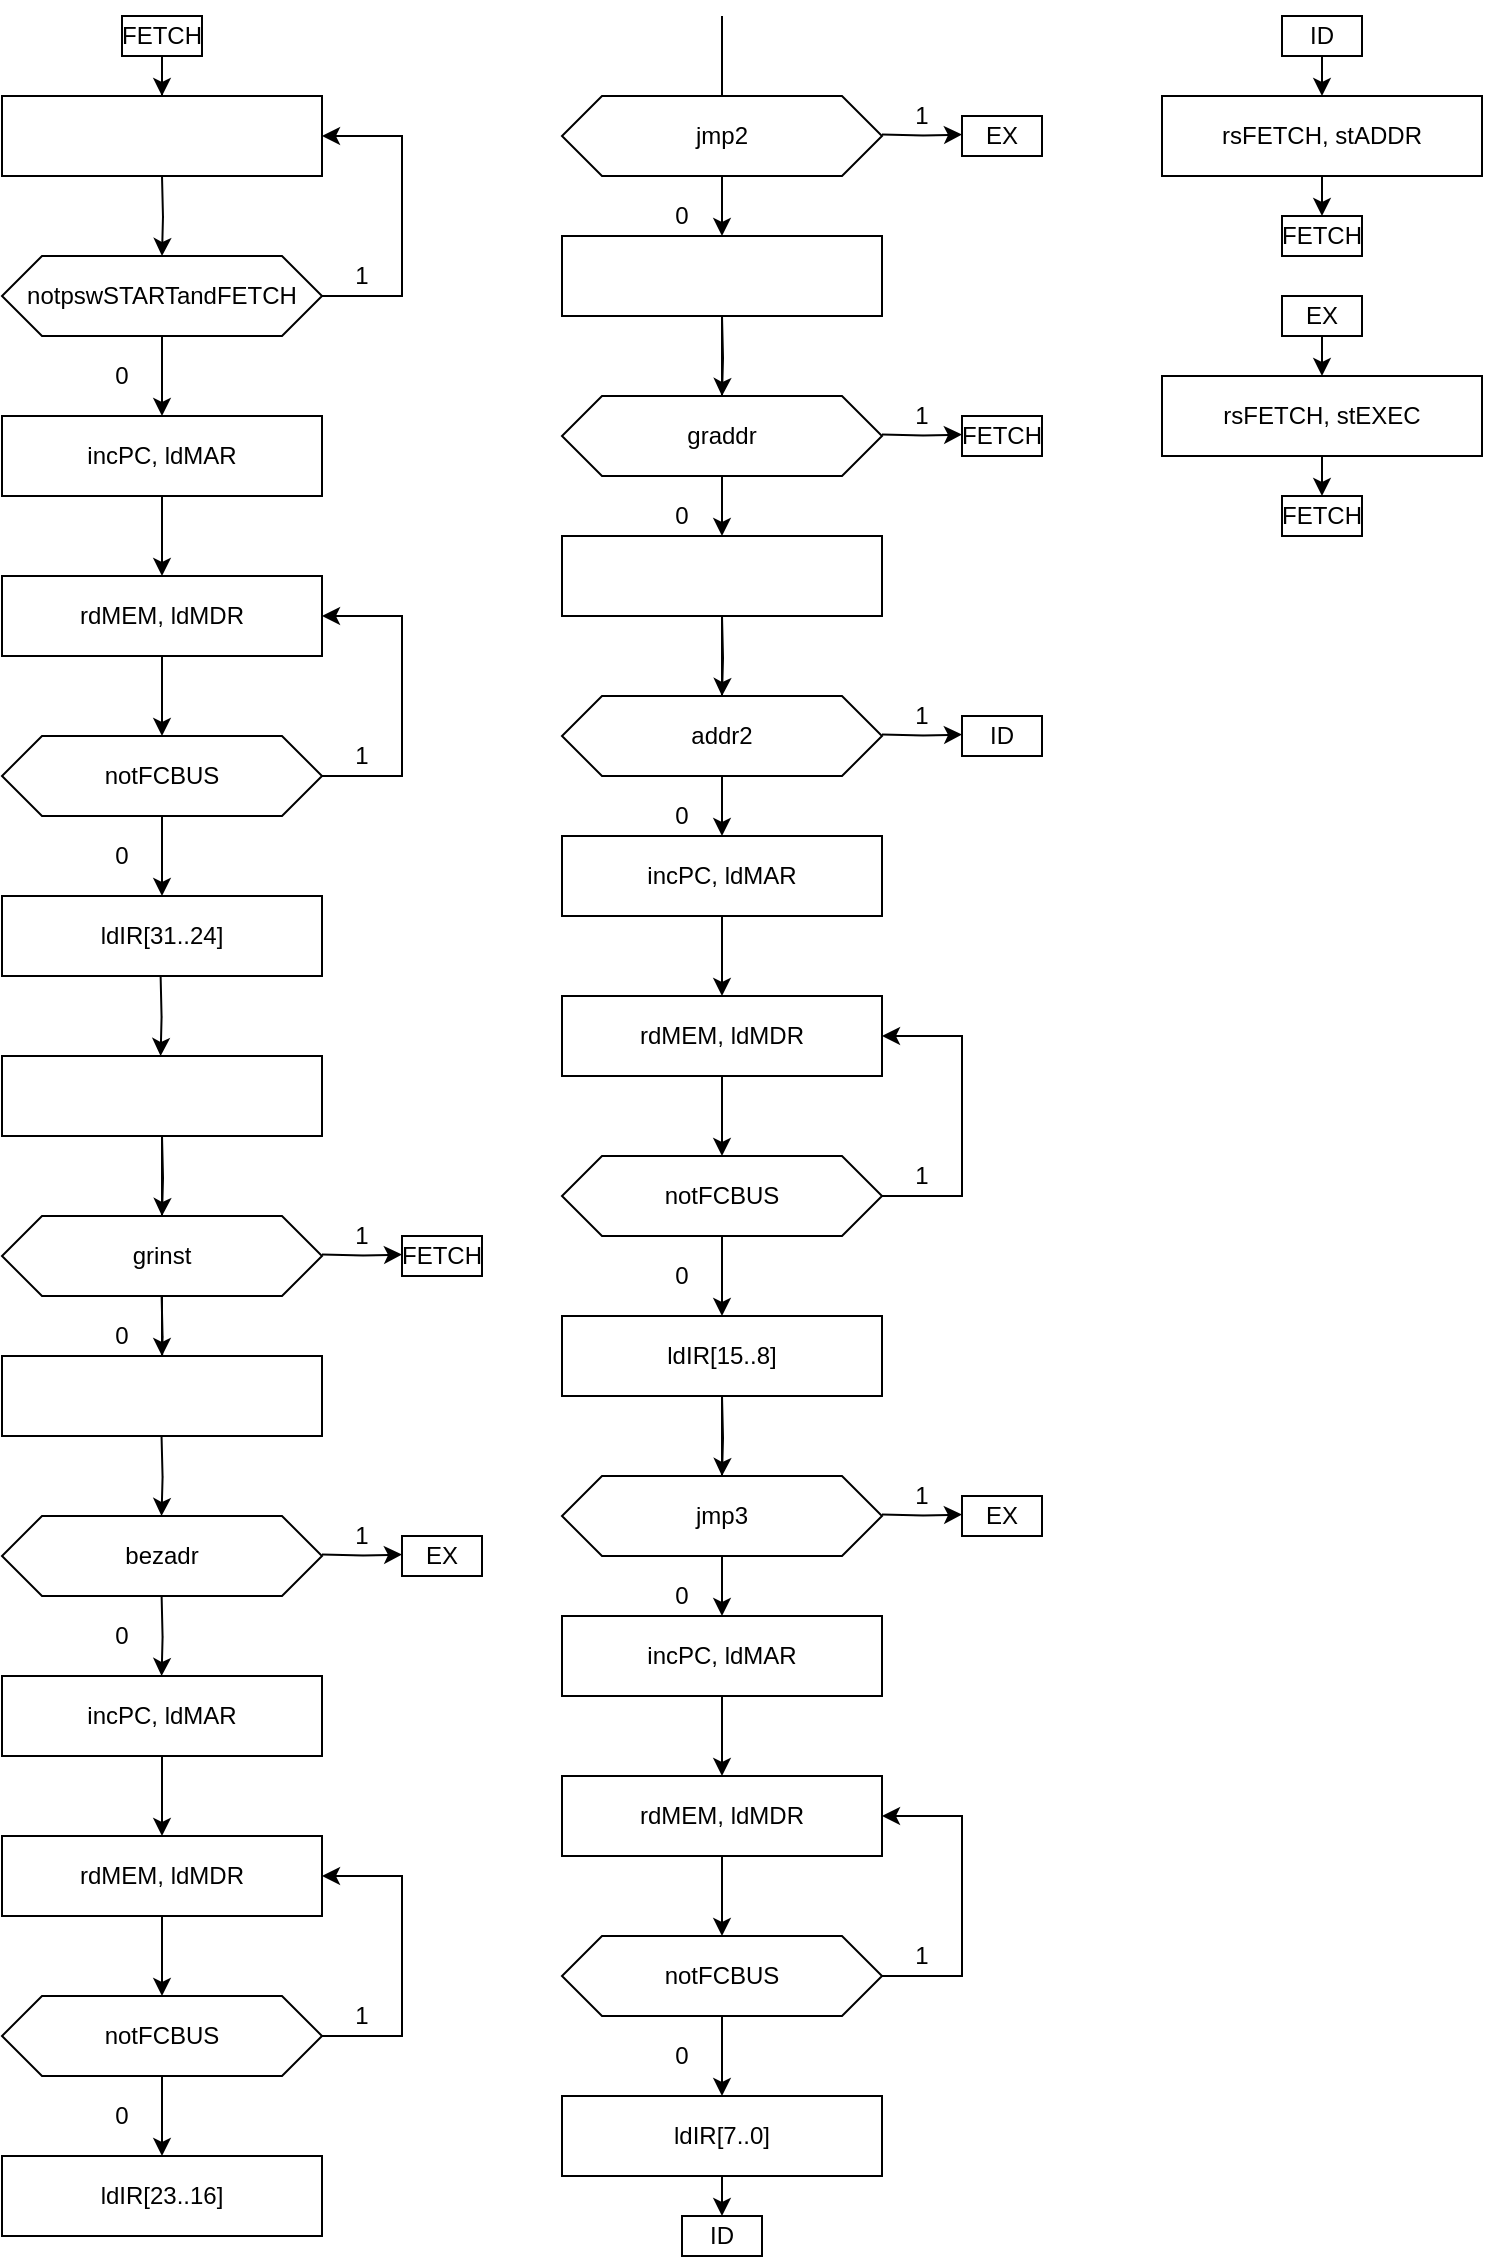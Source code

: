 <mxfile version="14.1.8" type="device" pages="4"><diagram id="V9WtqbCThzajBIJfUEE2" name="FETCH"><mxGraphModel dx="591" dy="795" grid="1" gridSize="10" guides="1" tooltips="1" connect="1" arrows="1" fold="1" page="1" pageScale="1" pageWidth="827" pageHeight="1169" math="0" shadow="0"><root><mxCell id="wr7DT4UqWtYj8msZSYL8-0"/><mxCell id="wr7DT4UqWtYj8msZSYL8-1" parent="wr7DT4UqWtYj8msZSYL8-0"/><mxCell id="Qa4qUFWGXMH2oSkJCyma-0" style="edgeStyle=orthogonalEdgeStyle;rounded=0;orthogonalLoop=1;jettySize=auto;html=1;entryX=0.5;entryY=0;entryDx=0;entryDy=0;" parent="wr7DT4UqWtYj8msZSYL8-1" source="Qa4qUFWGXMH2oSkJCyma-1" target="Qa4qUFWGXMH2oSkJCyma-2" edge="1"><mxGeometry relative="1" as="geometry"/></mxCell><mxCell id="Qa4qUFWGXMH2oSkJCyma-1" value="&lt;div&gt;FETCH&lt;/div&gt;" style="rounded=0;whiteSpace=wrap;html=1;" parent="wr7DT4UqWtYj8msZSYL8-1" vertex="1"><mxGeometry x="940" y="40" width="40" height="20" as="geometry"/></mxCell><mxCell id="Qa4qUFWGXMH2oSkJCyma-2" value="" style="rounded=0;whiteSpace=wrap;html=1;" parent="wr7DT4UqWtYj8msZSYL8-1" vertex="1"><mxGeometry x="880" y="80" width="160" height="40" as="geometry"/></mxCell><mxCell id="Qa4qUFWGXMH2oSkJCyma-3" style="edgeStyle=orthogonalEdgeStyle;rounded=0;orthogonalLoop=1;jettySize=auto;html=1;" parent="wr7DT4UqWtYj8msZSYL8-1" edge="1"><mxGeometry relative="1" as="geometry"><mxPoint x="960" y="160" as="targetPoint"/><mxPoint x="960" y="120" as="sourcePoint"/></mxGeometry></mxCell><mxCell id="Qa4qUFWGXMH2oSkJCyma-4" style="edgeStyle=orthogonalEdgeStyle;rounded=0;orthogonalLoop=1;jettySize=auto;html=1;" parent="wr7DT4UqWtYj8msZSYL8-1" edge="1"><mxGeometry relative="1" as="geometry"><mxPoint x="1080" y="659.31" as="targetPoint"/><mxPoint x="1040" y="659.31" as="sourcePoint"/></mxGeometry></mxCell><mxCell id="Qa4qUFWGXMH2oSkJCyma-5" style="edgeStyle=orthogonalEdgeStyle;rounded=0;orthogonalLoop=1;jettySize=auto;html=1;" parent="wr7DT4UqWtYj8msZSYL8-1" source="Qa4qUFWGXMH2oSkJCyma-6" edge="1"><mxGeometry relative="1" as="geometry"><mxPoint x="960" y="240" as="targetPoint"/></mxGeometry></mxCell><mxCell id="Qa4qUFWGXMH2oSkJCyma-6" value="notpswSTARTandFETCH" style="shape=hexagon;perimeter=hexagonPerimeter2;whiteSpace=wrap;html=1;fixedSize=1;" parent="wr7DT4UqWtYj8msZSYL8-1" vertex="1"><mxGeometry x="880" y="160" width="160" height="40" as="geometry"/></mxCell><mxCell id="Qa4qUFWGXMH2oSkJCyma-7" value="FETCH" style="rounded=0;whiteSpace=wrap;html=1;" parent="wr7DT4UqWtYj8msZSYL8-1" vertex="1"><mxGeometry x="1080" y="650" width="40" height="20" as="geometry"/></mxCell><mxCell id="Qa4qUFWGXMH2oSkJCyma-8" value="0" style="text;html=1;strokeColor=none;fillColor=none;align=center;verticalAlign=middle;whiteSpace=wrap;rounded=0;" parent="wr7DT4UqWtYj8msZSYL8-1" vertex="1"><mxGeometry x="920" y="210" width="40" height="20" as="geometry"/></mxCell><mxCell id="Qa4qUFWGXMH2oSkJCyma-9" style="edgeStyle=orthogonalEdgeStyle;rounded=0;orthogonalLoop=1;jettySize=auto;html=1;entryX=0.5;entryY=0;entryDx=0;entryDy=0;" parent="wr7DT4UqWtYj8msZSYL8-1" source="Qa4qUFWGXMH2oSkJCyma-10" target="Qa4qUFWGXMH2oSkJCyma-13" edge="1"><mxGeometry relative="1" as="geometry"/></mxCell><mxCell id="Qa4qUFWGXMH2oSkJCyma-10" value="rdMEM, ldMDR" style="rounded=0;whiteSpace=wrap;html=1;" parent="wr7DT4UqWtYj8msZSYL8-1" vertex="1"><mxGeometry x="880" y="320" width="160" height="40" as="geometry"/></mxCell><mxCell id="Qa4qUFWGXMH2oSkJCyma-11" style="edgeStyle=orthogonalEdgeStyle;rounded=0;orthogonalLoop=1;jettySize=auto;html=1;entryX=1;entryY=0.5;entryDx=0;entryDy=0;" parent="wr7DT4UqWtYj8msZSYL8-1" source="Qa4qUFWGXMH2oSkJCyma-13" target="Qa4qUFWGXMH2oSkJCyma-10" edge="1"><mxGeometry relative="1" as="geometry"><mxPoint x="1080" y="340" as="targetPoint"/><Array as="points"><mxPoint x="1080" y="420"/><mxPoint x="1080" y="340"/></Array></mxGeometry></mxCell><mxCell id="Qa4qUFWGXMH2oSkJCyma-12" style="edgeStyle=orthogonalEdgeStyle;rounded=0;orthogonalLoop=1;jettySize=auto;html=1;" parent="wr7DT4UqWtYj8msZSYL8-1" source="Qa4qUFWGXMH2oSkJCyma-13" edge="1"><mxGeometry relative="1" as="geometry"><mxPoint x="960" y="480" as="targetPoint"/></mxGeometry></mxCell><mxCell id="Qa4qUFWGXMH2oSkJCyma-13" value="notFCBUS" style="shape=hexagon;perimeter=hexagonPerimeter2;whiteSpace=wrap;html=1;fixedSize=1;" parent="wr7DT4UqWtYj8msZSYL8-1" vertex="1"><mxGeometry x="880" y="400" width="160" height="40" as="geometry"/></mxCell><mxCell id="Qa4qUFWGXMH2oSkJCyma-14" value="1" style="text;html=1;strokeColor=none;fillColor=none;align=center;verticalAlign=middle;whiteSpace=wrap;rounded=0;" parent="wr7DT4UqWtYj8msZSYL8-1" vertex="1"><mxGeometry x="1040" y="400" width="40" height="20" as="geometry"/></mxCell><mxCell id="Qa4qUFWGXMH2oSkJCyma-15" value="0" style="text;html=1;strokeColor=none;fillColor=none;align=center;verticalAlign=middle;whiteSpace=wrap;rounded=0;" parent="wr7DT4UqWtYj8msZSYL8-1" vertex="1"><mxGeometry x="920" y="450" width="40" height="20" as="geometry"/></mxCell><mxCell id="Qa4qUFWGXMH2oSkJCyma-26" style="edgeStyle=orthogonalEdgeStyle;rounded=0;orthogonalLoop=1;jettySize=auto;html=1;" parent="wr7DT4UqWtYj8msZSYL8-1" edge="1"><mxGeometry relative="1" as="geometry"><mxPoint x="1540" y="140" as="targetPoint"/><mxPoint x="1540" y="120" as="sourcePoint"/></mxGeometry></mxCell><mxCell id="Qa4qUFWGXMH2oSkJCyma-27" value="FETCH" style="rounded=0;whiteSpace=wrap;html=1;" parent="wr7DT4UqWtYj8msZSYL8-1" vertex="1"><mxGeometry x="1520" y="140" width="40" height="20" as="geometry"/></mxCell><mxCell id="Qa4qUFWGXMH2oSkJCyma-28" style="edgeStyle=orthogonalEdgeStyle;rounded=0;orthogonalLoop=1;jettySize=auto;html=1;entryX=1;entryY=0.5;entryDx=0;entryDy=0;" parent="wr7DT4UqWtYj8msZSYL8-1" edge="1"><mxGeometry relative="1" as="geometry"><mxPoint x="1040" y="100" as="targetPoint"/><Array as="points"><mxPoint x="1080" y="180"/><mxPoint x="1080" y="100"/></Array><mxPoint x="1040" y="180.0" as="sourcePoint"/></mxGeometry></mxCell><mxCell id="Qa4qUFWGXMH2oSkJCyma-29" value="1" style="text;html=1;strokeColor=none;fillColor=none;align=center;verticalAlign=middle;whiteSpace=wrap;rounded=0;" parent="wr7DT4UqWtYj8msZSYL8-1" vertex="1"><mxGeometry x="1040" y="160" width="40" height="20" as="geometry"/></mxCell><mxCell id="Qa4qUFWGXMH2oSkJCyma-32" style="edgeStyle=orthogonalEdgeStyle;rounded=0;orthogonalLoop=1;jettySize=auto;html=1;entryX=0.5;entryY=0;entryDx=0;entryDy=0;" parent="wr7DT4UqWtYj8msZSYL8-1" source="Qa4qUFWGXMH2oSkJCyma-33" edge="1"><mxGeometry relative="1" as="geometry"><mxPoint x="960" y="320" as="targetPoint"/></mxGeometry></mxCell><mxCell id="Qa4qUFWGXMH2oSkJCyma-33" value="incPC, ldMAR" style="rounded=0;whiteSpace=wrap;html=1;" parent="wr7DT4UqWtYj8msZSYL8-1" vertex="1"><mxGeometry x="880" y="240" width="160" height="40" as="geometry"/></mxCell><mxCell id="Qa4qUFWGXMH2oSkJCyma-34" value="ldIR[31..24]" style="rounded=0;whiteSpace=wrap;html=1;" parent="wr7DT4UqWtYj8msZSYL8-1" vertex="1"><mxGeometry x="880" y="480" width="160" height="40" as="geometry"/></mxCell><mxCell id="Qa4qUFWGXMH2oSkJCyma-36" style="edgeStyle=orthogonalEdgeStyle;rounded=0;orthogonalLoop=1;jettySize=auto;html=1;entryX=0.5;entryY=0;entryDx=0;entryDy=0;" parent="wr7DT4UqWtYj8msZSYL8-1" edge="1"><mxGeometry relative="1" as="geometry"><mxPoint x="959.31" y="520" as="sourcePoint"/><mxPoint x="959.31" y="560" as="targetPoint"/></mxGeometry></mxCell><mxCell id="Qa4qUFWGXMH2oSkJCyma-62" value="" style="edgeStyle=orthogonalEdgeStyle;rounded=0;orthogonalLoop=1;jettySize=auto;html=1;" parent="wr7DT4UqWtYj8msZSYL8-1" source="Qa4qUFWGXMH2oSkJCyma-37" target="Qa4qUFWGXMH2oSkJCyma-61" edge="1"><mxGeometry relative="1" as="geometry"/></mxCell><mxCell id="Qa4qUFWGXMH2oSkJCyma-37" value="" style="rounded=0;whiteSpace=wrap;html=1;" parent="wr7DT4UqWtYj8msZSYL8-1" vertex="1"><mxGeometry x="880" y="560" width="160" height="40" as="geometry"/></mxCell><mxCell id="Qa4qUFWGXMH2oSkJCyma-38" style="edgeStyle=orthogonalEdgeStyle;rounded=0;orthogonalLoop=1;jettySize=auto;html=1;entryX=0.5;entryY=0;entryDx=0;entryDy=0;" parent="wr7DT4UqWtYj8msZSYL8-1" target="Qa4qUFWGXMH2oSkJCyma-39" edge="1"><mxGeometry relative="1" as="geometry"><mxPoint x="960" y="600.0" as="sourcePoint"/></mxGeometry></mxCell><mxCell id="Qa4qUFWGXMH2oSkJCyma-39" value="&lt;div&gt;grinst&lt;/div&gt;" style="shape=hexagon;perimeter=hexagonPerimeter2;whiteSpace=wrap;html=1;fixedSize=1;" parent="wr7DT4UqWtYj8msZSYL8-1" vertex="1"><mxGeometry x="880" y="640" width="160" height="40" as="geometry"/></mxCell><mxCell id="Qa4qUFWGXMH2oSkJCyma-41" style="edgeStyle=orthogonalEdgeStyle;rounded=0;orthogonalLoop=1;jettySize=auto;html=1;entryX=0.5;entryY=0;entryDx=0;entryDy=0;" parent="wr7DT4UqWtYj8msZSYL8-1" edge="1"><mxGeometry relative="1" as="geometry"><mxPoint x="959.81" y="680" as="sourcePoint"/><mxPoint x="959.81" y="720" as="targetPoint"/></mxGeometry></mxCell><mxCell id="Qa4qUFWGXMH2oSkJCyma-42" value="1" style="text;html=1;strokeColor=none;fillColor=none;align=center;verticalAlign=middle;whiteSpace=wrap;rounded=0;" parent="wr7DT4UqWtYj8msZSYL8-1" vertex="1"><mxGeometry x="1040" y="640" width="40" height="20" as="geometry"/></mxCell><mxCell id="Qa4qUFWGXMH2oSkJCyma-43" value="0" style="text;html=1;strokeColor=none;fillColor=none;align=center;verticalAlign=middle;whiteSpace=wrap;rounded=0;" parent="wr7DT4UqWtYj8msZSYL8-1" vertex="1"><mxGeometry x="920" y="690" width="40" height="20" as="geometry"/></mxCell><mxCell id="Qa4qUFWGXMH2oSkJCyma-45" style="edgeStyle=orthogonalEdgeStyle;rounded=0;orthogonalLoop=1;jettySize=auto;html=1;" parent="wr7DT4UqWtYj8msZSYL8-1" edge="1"><mxGeometry relative="1" as="geometry"><mxPoint x="1080" y="809.31" as="targetPoint"/><mxPoint x="1040" y="809.31" as="sourcePoint"/></mxGeometry></mxCell><mxCell id="Qa4qUFWGXMH2oSkJCyma-46" value="EX" style="rounded=0;whiteSpace=wrap;html=1;" parent="wr7DT4UqWtYj8msZSYL8-1" vertex="1"><mxGeometry x="1080" y="800" width="40" height="20" as="geometry"/></mxCell><mxCell id="Qa4qUFWGXMH2oSkJCyma-47" value="bezadr" style="shape=hexagon;perimeter=hexagonPerimeter2;whiteSpace=wrap;html=1;fixedSize=1;" parent="wr7DT4UqWtYj8msZSYL8-1" vertex="1"><mxGeometry x="880" y="790" width="160" height="40" as="geometry"/></mxCell><mxCell id="Qa4qUFWGXMH2oSkJCyma-48" style="edgeStyle=orthogonalEdgeStyle;rounded=0;orthogonalLoop=1;jettySize=auto;html=1;entryX=0.5;entryY=0;entryDx=0;entryDy=0;" parent="wr7DT4UqWtYj8msZSYL8-1" edge="1"><mxGeometry relative="1" as="geometry"><mxPoint x="959.81" y="830" as="sourcePoint"/><mxPoint x="959.81" y="870" as="targetPoint"/></mxGeometry></mxCell><mxCell id="Qa4qUFWGXMH2oSkJCyma-49" value="1" style="text;html=1;strokeColor=none;fillColor=none;align=center;verticalAlign=middle;whiteSpace=wrap;rounded=0;" parent="wr7DT4UqWtYj8msZSYL8-1" vertex="1"><mxGeometry x="1040" y="790" width="40" height="20" as="geometry"/></mxCell><mxCell id="Qa4qUFWGXMH2oSkJCyma-50" value="0" style="text;html=1;strokeColor=none;fillColor=none;align=center;verticalAlign=middle;whiteSpace=wrap;rounded=0;" parent="wr7DT4UqWtYj8msZSYL8-1" vertex="1"><mxGeometry x="920" y="840" width="40" height="20" as="geometry"/></mxCell><mxCell id="Qa4qUFWGXMH2oSkJCyma-51" style="edgeStyle=orthogonalEdgeStyle;rounded=0;orthogonalLoop=1;jettySize=auto;html=1;entryX=0.5;entryY=0;entryDx=0;entryDy=0;" parent="wr7DT4UqWtYj8msZSYL8-1" source="Qa4qUFWGXMH2oSkJCyma-52" target="Qa4qUFWGXMH2oSkJCyma-55" edge="1"><mxGeometry relative="1" as="geometry"/></mxCell><mxCell id="Qa4qUFWGXMH2oSkJCyma-52" value="rdMEM, ldMDR" style="rounded=0;whiteSpace=wrap;html=1;" parent="wr7DT4UqWtYj8msZSYL8-1" vertex="1"><mxGeometry x="880" y="950" width="160" height="40" as="geometry"/></mxCell><mxCell id="Qa4qUFWGXMH2oSkJCyma-53" style="edgeStyle=orthogonalEdgeStyle;rounded=0;orthogonalLoop=1;jettySize=auto;html=1;entryX=1;entryY=0.5;entryDx=0;entryDy=0;" parent="wr7DT4UqWtYj8msZSYL8-1" source="Qa4qUFWGXMH2oSkJCyma-55" target="Qa4qUFWGXMH2oSkJCyma-52" edge="1"><mxGeometry relative="1" as="geometry"><mxPoint x="1080" y="970" as="targetPoint"/><Array as="points"><mxPoint x="1080" y="1050"/><mxPoint x="1080" y="970"/></Array></mxGeometry></mxCell><mxCell id="Qa4qUFWGXMH2oSkJCyma-54" style="edgeStyle=orthogonalEdgeStyle;rounded=0;orthogonalLoop=1;jettySize=auto;html=1;" parent="wr7DT4UqWtYj8msZSYL8-1" source="Qa4qUFWGXMH2oSkJCyma-55" edge="1"><mxGeometry relative="1" as="geometry"><mxPoint x="960" y="1110" as="targetPoint"/></mxGeometry></mxCell><mxCell id="Qa4qUFWGXMH2oSkJCyma-55" value="notFCBUS" style="shape=hexagon;perimeter=hexagonPerimeter2;whiteSpace=wrap;html=1;fixedSize=1;" parent="wr7DT4UqWtYj8msZSYL8-1" vertex="1"><mxGeometry x="880" y="1030" width="160" height="40" as="geometry"/></mxCell><mxCell id="Qa4qUFWGXMH2oSkJCyma-56" value="1" style="text;html=1;strokeColor=none;fillColor=none;align=center;verticalAlign=middle;whiteSpace=wrap;rounded=0;" parent="wr7DT4UqWtYj8msZSYL8-1" vertex="1"><mxGeometry x="1040" y="1030" width="40" height="20" as="geometry"/></mxCell><mxCell id="Qa4qUFWGXMH2oSkJCyma-57" value="0" style="text;html=1;strokeColor=none;fillColor=none;align=center;verticalAlign=middle;whiteSpace=wrap;rounded=0;" parent="wr7DT4UqWtYj8msZSYL8-1" vertex="1"><mxGeometry x="920" y="1080" width="40" height="20" as="geometry"/></mxCell><mxCell id="Qa4qUFWGXMH2oSkJCyma-58" style="edgeStyle=orthogonalEdgeStyle;rounded=0;orthogonalLoop=1;jettySize=auto;html=1;entryX=0.5;entryY=0;entryDx=0;entryDy=0;" parent="wr7DT4UqWtYj8msZSYL8-1" source="Qa4qUFWGXMH2oSkJCyma-59" edge="1"><mxGeometry relative="1" as="geometry"><mxPoint x="960" y="950" as="targetPoint"/></mxGeometry></mxCell><mxCell id="Qa4qUFWGXMH2oSkJCyma-59" value="incPC, ldMAR" style="rounded=0;whiteSpace=wrap;html=1;" parent="wr7DT4UqWtYj8msZSYL8-1" vertex="1"><mxGeometry x="880" y="870" width="160" height="40" as="geometry"/></mxCell><mxCell id="Qa4qUFWGXMH2oSkJCyma-60" value="ldIR[23..16]" style="rounded=0;whiteSpace=wrap;html=1;" parent="wr7DT4UqWtYj8msZSYL8-1" vertex="1"><mxGeometry x="880" y="1110" width="160" height="40" as="geometry"/></mxCell><mxCell id="Qa4qUFWGXMH2oSkJCyma-61" value="" style="rounded=0;whiteSpace=wrap;html=1;" parent="wr7DT4UqWtYj8msZSYL8-1" vertex="1"><mxGeometry x="880" y="710" width="160" height="40" as="geometry"/></mxCell><mxCell id="Qa4qUFWGXMH2oSkJCyma-63" style="edgeStyle=orthogonalEdgeStyle;rounded=0;orthogonalLoop=1;jettySize=auto;html=1;entryX=0.5;entryY=0;entryDx=0;entryDy=0;" parent="wr7DT4UqWtYj8msZSYL8-1" edge="1"><mxGeometry relative="1" as="geometry"><mxPoint x="959.77" y="750" as="sourcePoint"/><mxPoint x="959.77" y="790" as="targetPoint"/></mxGeometry></mxCell><mxCell id="Qa4qUFWGXMH2oSkJCyma-65" value="" style="rounded=0;whiteSpace=wrap;html=1;" parent="wr7DT4UqWtYj8msZSYL8-1" vertex="1"><mxGeometry x="1160" y="150" width="160" height="40" as="geometry"/></mxCell><mxCell id="Qa4qUFWGXMH2oSkJCyma-66" style="edgeStyle=orthogonalEdgeStyle;rounded=0;orthogonalLoop=1;jettySize=auto;html=1;" parent="wr7DT4UqWtYj8msZSYL8-1" edge="1"><mxGeometry relative="1" as="geometry"><mxPoint x="1360" y="249.31" as="targetPoint"/><mxPoint x="1320" y="249.31" as="sourcePoint"/></mxGeometry></mxCell><mxCell id="Qa4qUFWGXMH2oSkJCyma-67" value="FETCH" style="rounded=0;whiteSpace=wrap;html=1;" parent="wr7DT4UqWtYj8msZSYL8-1" vertex="1"><mxGeometry x="1360" y="240" width="40" height="20" as="geometry"/></mxCell><mxCell id="Qa4qUFWGXMH2oSkJCyma-68" value="" style="edgeStyle=orthogonalEdgeStyle;rounded=0;orthogonalLoop=1;jettySize=auto;html=1;" parent="wr7DT4UqWtYj8msZSYL8-1" edge="1"><mxGeometry relative="1" as="geometry"><mxPoint x="1240" y="190" as="sourcePoint"/><mxPoint x="1240" y="300" as="targetPoint"/></mxGeometry></mxCell><mxCell id="Qa4qUFWGXMH2oSkJCyma-69" style="edgeStyle=orthogonalEdgeStyle;rounded=0;orthogonalLoop=1;jettySize=auto;html=1;entryX=0.5;entryY=0;entryDx=0;entryDy=0;" parent="wr7DT4UqWtYj8msZSYL8-1" target="Qa4qUFWGXMH2oSkJCyma-70" edge="1"><mxGeometry relative="1" as="geometry"><mxPoint x="1240" y="190" as="sourcePoint"/></mxGeometry></mxCell><mxCell id="Qa4qUFWGXMH2oSkJCyma-70" value="graddr" style="shape=hexagon;perimeter=hexagonPerimeter2;whiteSpace=wrap;html=1;fixedSize=1;" parent="wr7DT4UqWtYj8msZSYL8-1" vertex="1"><mxGeometry x="1160" y="230" width="160" height="40" as="geometry"/></mxCell><mxCell id="Qa4qUFWGXMH2oSkJCyma-71" value="1" style="text;html=1;strokeColor=none;fillColor=none;align=center;verticalAlign=middle;whiteSpace=wrap;rounded=0;" parent="wr7DT4UqWtYj8msZSYL8-1" vertex="1"><mxGeometry x="1320" y="230" width="40" height="20" as="geometry"/></mxCell><mxCell id="Qa4qUFWGXMH2oSkJCyma-72" value="0" style="text;html=1;strokeColor=none;fillColor=none;align=center;verticalAlign=middle;whiteSpace=wrap;rounded=0;" parent="wr7DT4UqWtYj8msZSYL8-1" vertex="1"><mxGeometry x="1200" y="280" width="40" height="20" as="geometry"/></mxCell><mxCell id="Qa4qUFWGXMH2oSkJCyma-73" style="edgeStyle=orthogonalEdgeStyle;rounded=0;orthogonalLoop=1;jettySize=auto;html=1;" parent="wr7DT4UqWtYj8msZSYL8-1" edge="1"><mxGeometry relative="1" as="geometry"><mxPoint x="1360" y="99.31" as="targetPoint"/><mxPoint x="1320" y="99.31" as="sourcePoint"/></mxGeometry></mxCell><mxCell id="Qa4qUFWGXMH2oSkJCyma-74" value="&lt;div&gt;EX&lt;/div&gt;" style="rounded=0;whiteSpace=wrap;html=1;" parent="wr7DT4UqWtYj8msZSYL8-1" vertex="1"><mxGeometry x="1360" y="90" width="40" height="20" as="geometry"/></mxCell><mxCell id="Qa4qUFWGXMH2oSkJCyma-75" value="" style="edgeStyle=orthogonalEdgeStyle;rounded=0;orthogonalLoop=1;jettySize=auto;html=1;" parent="wr7DT4UqWtYj8msZSYL8-1" edge="1"><mxGeometry relative="1" as="geometry"><mxPoint x="1240" y="40" as="sourcePoint"/><mxPoint x="1240" y="150" as="targetPoint"/></mxGeometry></mxCell><mxCell id="Qa4qUFWGXMH2oSkJCyma-77" value="jmp2" style="shape=hexagon;perimeter=hexagonPerimeter2;whiteSpace=wrap;html=1;fixedSize=1;" parent="wr7DT4UqWtYj8msZSYL8-1" vertex="1"><mxGeometry x="1160" y="80" width="160" height="40" as="geometry"/></mxCell><mxCell id="Qa4qUFWGXMH2oSkJCyma-78" value="1" style="text;html=1;strokeColor=none;fillColor=none;align=center;verticalAlign=middle;whiteSpace=wrap;rounded=0;" parent="wr7DT4UqWtYj8msZSYL8-1" vertex="1"><mxGeometry x="1320" y="80" width="40" height="20" as="geometry"/></mxCell><mxCell id="Qa4qUFWGXMH2oSkJCyma-79" value="0" style="text;html=1;strokeColor=none;fillColor=none;align=center;verticalAlign=middle;whiteSpace=wrap;rounded=0;" parent="wr7DT4UqWtYj8msZSYL8-1" vertex="1"><mxGeometry x="1200" y="130" width="40" height="20" as="geometry"/></mxCell><mxCell id="Qa4qUFWGXMH2oSkJCyma-80" value="" style="rounded=0;whiteSpace=wrap;html=1;" parent="wr7DT4UqWtYj8msZSYL8-1" vertex="1"><mxGeometry x="1160" y="300" width="160" height="40" as="geometry"/></mxCell><mxCell id="Qa4qUFWGXMH2oSkJCyma-81" style="edgeStyle=orthogonalEdgeStyle;rounded=0;orthogonalLoop=1;jettySize=auto;html=1;" parent="wr7DT4UqWtYj8msZSYL8-1" edge="1"><mxGeometry relative="1" as="geometry"><mxPoint x="1360" y="399.31" as="targetPoint"/><mxPoint x="1320" y="399.31" as="sourcePoint"/></mxGeometry></mxCell><mxCell id="Qa4qUFWGXMH2oSkJCyma-82" value="ID" style="rounded=0;whiteSpace=wrap;html=1;" parent="wr7DT4UqWtYj8msZSYL8-1" vertex="1"><mxGeometry x="1360" y="390" width="40" height="20" as="geometry"/></mxCell><mxCell id="Qa4qUFWGXMH2oSkJCyma-83" value="" style="edgeStyle=orthogonalEdgeStyle;rounded=0;orthogonalLoop=1;jettySize=auto;html=1;" parent="wr7DT4UqWtYj8msZSYL8-1" edge="1"><mxGeometry relative="1" as="geometry"><mxPoint x="1240" y="340" as="sourcePoint"/><mxPoint x="1240" y="450" as="targetPoint"/></mxGeometry></mxCell><mxCell id="Qa4qUFWGXMH2oSkJCyma-84" style="edgeStyle=orthogonalEdgeStyle;rounded=0;orthogonalLoop=1;jettySize=auto;html=1;entryX=0.5;entryY=0;entryDx=0;entryDy=0;" parent="wr7DT4UqWtYj8msZSYL8-1" target="Qa4qUFWGXMH2oSkJCyma-85" edge="1"><mxGeometry relative="1" as="geometry"><mxPoint x="1240" y="340" as="sourcePoint"/></mxGeometry></mxCell><mxCell id="Qa4qUFWGXMH2oSkJCyma-85" value="addr2" style="shape=hexagon;perimeter=hexagonPerimeter2;whiteSpace=wrap;html=1;fixedSize=1;" parent="wr7DT4UqWtYj8msZSYL8-1" vertex="1"><mxGeometry x="1160" y="380" width="160" height="40" as="geometry"/></mxCell><mxCell id="Qa4qUFWGXMH2oSkJCyma-86" value="1" style="text;html=1;strokeColor=none;fillColor=none;align=center;verticalAlign=middle;whiteSpace=wrap;rounded=0;" parent="wr7DT4UqWtYj8msZSYL8-1" vertex="1"><mxGeometry x="1320" y="380" width="40" height="20" as="geometry"/></mxCell><mxCell id="Qa4qUFWGXMH2oSkJCyma-87" value="0" style="text;html=1;strokeColor=none;fillColor=none;align=center;verticalAlign=middle;whiteSpace=wrap;rounded=0;" parent="wr7DT4UqWtYj8msZSYL8-1" vertex="1"><mxGeometry x="1200" y="430" width="40" height="20" as="geometry"/></mxCell><mxCell id="Qa4qUFWGXMH2oSkJCyma-88" style="edgeStyle=orthogonalEdgeStyle;rounded=0;orthogonalLoop=1;jettySize=auto;html=1;entryX=0.5;entryY=0;entryDx=0;entryDy=0;" parent="wr7DT4UqWtYj8msZSYL8-1" source="Qa4qUFWGXMH2oSkJCyma-89" target="Qa4qUFWGXMH2oSkJCyma-92" edge="1"><mxGeometry relative="1" as="geometry"/></mxCell><mxCell id="Qa4qUFWGXMH2oSkJCyma-89" value="rdMEM, ldMDR" style="rounded=0;whiteSpace=wrap;html=1;" parent="wr7DT4UqWtYj8msZSYL8-1" vertex="1"><mxGeometry x="1160" y="530" width="160" height="40" as="geometry"/></mxCell><mxCell id="Qa4qUFWGXMH2oSkJCyma-90" style="edgeStyle=orthogonalEdgeStyle;rounded=0;orthogonalLoop=1;jettySize=auto;html=1;entryX=1;entryY=0.5;entryDx=0;entryDy=0;" parent="wr7DT4UqWtYj8msZSYL8-1" source="Qa4qUFWGXMH2oSkJCyma-92" target="Qa4qUFWGXMH2oSkJCyma-89" edge="1"><mxGeometry relative="1" as="geometry"><mxPoint x="1360" y="550" as="targetPoint"/><Array as="points"><mxPoint x="1360" y="630"/><mxPoint x="1360" y="550"/></Array></mxGeometry></mxCell><mxCell id="Qa4qUFWGXMH2oSkJCyma-91" style="edgeStyle=orthogonalEdgeStyle;rounded=0;orthogonalLoop=1;jettySize=auto;html=1;" parent="wr7DT4UqWtYj8msZSYL8-1" source="Qa4qUFWGXMH2oSkJCyma-92" edge="1"><mxGeometry relative="1" as="geometry"><mxPoint x="1240" y="690" as="targetPoint"/></mxGeometry></mxCell><mxCell id="Qa4qUFWGXMH2oSkJCyma-92" value="notFCBUS" style="shape=hexagon;perimeter=hexagonPerimeter2;whiteSpace=wrap;html=1;fixedSize=1;" parent="wr7DT4UqWtYj8msZSYL8-1" vertex="1"><mxGeometry x="1160" y="610" width="160" height="40" as="geometry"/></mxCell><mxCell id="Qa4qUFWGXMH2oSkJCyma-93" value="1" style="text;html=1;strokeColor=none;fillColor=none;align=center;verticalAlign=middle;whiteSpace=wrap;rounded=0;" parent="wr7DT4UqWtYj8msZSYL8-1" vertex="1"><mxGeometry x="1320" y="610" width="40" height="20" as="geometry"/></mxCell><mxCell id="Qa4qUFWGXMH2oSkJCyma-94" value="0" style="text;html=1;strokeColor=none;fillColor=none;align=center;verticalAlign=middle;whiteSpace=wrap;rounded=0;" parent="wr7DT4UqWtYj8msZSYL8-1" vertex="1"><mxGeometry x="1200" y="660" width="40" height="20" as="geometry"/></mxCell><mxCell id="Qa4qUFWGXMH2oSkJCyma-95" style="edgeStyle=orthogonalEdgeStyle;rounded=0;orthogonalLoop=1;jettySize=auto;html=1;entryX=0.5;entryY=0;entryDx=0;entryDy=0;" parent="wr7DT4UqWtYj8msZSYL8-1" source="Qa4qUFWGXMH2oSkJCyma-96" edge="1"><mxGeometry relative="1" as="geometry"><mxPoint x="1240" y="530" as="targetPoint"/></mxGeometry></mxCell><mxCell id="Qa4qUFWGXMH2oSkJCyma-96" value="incPC, ldMAR" style="rounded=0;whiteSpace=wrap;html=1;" parent="wr7DT4UqWtYj8msZSYL8-1" vertex="1"><mxGeometry x="1160" y="450" width="160" height="40" as="geometry"/></mxCell><mxCell id="Qa4qUFWGXMH2oSkJCyma-97" value="ldIR[15..8]" style="rounded=0;whiteSpace=wrap;html=1;" parent="wr7DT4UqWtYj8msZSYL8-1" vertex="1"><mxGeometry x="1160" y="690" width="160" height="40" as="geometry"/></mxCell><mxCell id="Qa4qUFWGXMH2oSkJCyma-98" style="edgeStyle=orthogonalEdgeStyle;rounded=0;orthogonalLoop=1;jettySize=auto;html=1;" parent="wr7DT4UqWtYj8msZSYL8-1" edge="1"><mxGeometry relative="1" as="geometry"><mxPoint x="1360" y="789.31" as="targetPoint"/><mxPoint x="1320" y="789.31" as="sourcePoint"/></mxGeometry></mxCell><mxCell id="Qa4qUFWGXMH2oSkJCyma-99" value="&lt;div&gt;EX&lt;/div&gt;" style="rounded=0;whiteSpace=wrap;html=1;" parent="wr7DT4UqWtYj8msZSYL8-1" vertex="1"><mxGeometry x="1360" y="780" width="40" height="20" as="geometry"/></mxCell><mxCell id="Qa4qUFWGXMH2oSkJCyma-100" value="" style="edgeStyle=orthogonalEdgeStyle;rounded=0;orthogonalLoop=1;jettySize=auto;html=1;" parent="wr7DT4UqWtYj8msZSYL8-1" edge="1"><mxGeometry relative="1" as="geometry"><mxPoint x="1240" y="730" as="sourcePoint"/><mxPoint x="1240" y="840" as="targetPoint"/></mxGeometry></mxCell><mxCell id="Qa4qUFWGXMH2oSkJCyma-101" style="edgeStyle=orthogonalEdgeStyle;rounded=0;orthogonalLoop=1;jettySize=auto;html=1;entryX=0.5;entryY=0;entryDx=0;entryDy=0;" parent="wr7DT4UqWtYj8msZSYL8-1" target="Qa4qUFWGXMH2oSkJCyma-102" edge="1"><mxGeometry relative="1" as="geometry"><mxPoint x="1240" y="730" as="sourcePoint"/></mxGeometry></mxCell><mxCell id="Qa4qUFWGXMH2oSkJCyma-102" value="jmp3" style="shape=hexagon;perimeter=hexagonPerimeter2;whiteSpace=wrap;html=1;fixedSize=1;" parent="wr7DT4UqWtYj8msZSYL8-1" vertex="1"><mxGeometry x="1160" y="770" width="160" height="40" as="geometry"/></mxCell><mxCell id="Qa4qUFWGXMH2oSkJCyma-103" value="1" style="text;html=1;strokeColor=none;fillColor=none;align=center;verticalAlign=middle;whiteSpace=wrap;rounded=0;" parent="wr7DT4UqWtYj8msZSYL8-1" vertex="1"><mxGeometry x="1320" y="770" width="40" height="20" as="geometry"/></mxCell><mxCell id="Qa4qUFWGXMH2oSkJCyma-104" value="0" style="text;html=1;strokeColor=none;fillColor=none;align=center;verticalAlign=middle;whiteSpace=wrap;rounded=0;" parent="wr7DT4UqWtYj8msZSYL8-1" vertex="1"><mxGeometry x="1200" y="820" width="40" height="20" as="geometry"/></mxCell><mxCell id="Qa4qUFWGXMH2oSkJCyma-105" style="edgeStyle=orthogonalEdgeStyle;rounded=0;orthogonalLoop=1;jettySize=auto;html=1;entryX=0.5;entryY=0;entryDx=0;entryDy=0;" parent="wr7DT4UqWtYj8msZSYL8-1" source="Qa4qUFWGXMH2oSkJCyma-106" target="Qa4qUFWGXMH2oSkJCyma-109" edge="1"><mxGeometry relative="1" as="geometry"/></mxCell><mxCell id="Qa4qUFWGXMH2oSkJCyma-106" value="rdMEM, ldMDR" style="rounded=0;whiteSpace=wrap;html=1;" parent="wr7DT4UqWtYj8msZSYL8-1" vertex="1"><mxGeometry x="1160" y="920" width="160" height="40" as="geometry"/></mxCell><mxCell id="Qa4qUFWGXMH2oSkJCyma-107" style="edgeStyle=orthogonalEdgeStyle;rounded=0;orthogonalLoop=1;jettySize=auto;html=1;entryX=1;entryY=0.5;entryDx=0;entryDy=0;" parent="wr7DT4UqWtYj8msZSYL8-1" source="Qa4qUFWGXMH2oSkJCyma-109" target="Qa4qUFWGXMH2oSkJCyma-106" edge="1"><mxGeometry relative="1" as="geometry"><mxPoint x="1360" y="940" as="targetPoint"/><Array as="points"><mxPoint x="1360" y="1020"/><mxPoint x="1360" y="940"/></Array></mxGeometry></mxCell><mxCell id="Qa4qUFWGXMH2oSkJCyma-108" style="edgeStyle=orthogonalEdgeStyle;rounded=0;orthogonalLoop=1;jettySize=auto;html=1;" parent="wr7DT4UqWtYj8msZSYL8-1" source="Qa4qUFWGXMH2oSkJCyma-109" edge="1"><mxGeometry relative="1" as="geometry"><mxPoint x="1240" y="1080" as="targetPoint"/></mxGeometry></mxCell><mxCell id="Qa4qUFWGXMH2oSkJCyma-109" value="notFCBUS" style="shape=hexagon;perimeter=hexagonPerimeter2;whiteSpace=wrap;html=1;fixedSize=1;" parent="wr7DT4UqWtYj8msZSYL8-1" vertex="1"><mxGeometry x="1160" y="1000" width="160" height="40" as="geometry"/></mxCell><mxCell id="Qa4qUFWGXMH2oSkJCyma-110" value="1" style="text;html=1;strokeColor=none;fillColor=none;align=center;verticalAlign=middle;whiteSpace=wrap;rounded=0;" parent="wr7DT4UqWtYj8msZSYL8-1" vertex="1"><mxGeometry x="1320" y="1000" width="40" height="20" as="geometry"/></mxCell><mxCell id="Qa4qUFWGXMH2oSkJCyma-111" value="0" style="text;html=1;strokeColor=none;fillColor=none;align=center;verticalAlign=middle;whiteSpace=wrap;rounded=0;" parent="wr7DT4UqWtYj8msZSYL8-1" vertex="1"><mxGeometry x="1200" y="1050" width="40" height="20" as="geometry"/></mxCell><mxCell id="Qa4qUFWGXMH2oSkJCyma-112" style="edgeStyle=orthogonalEdgeStyle;rounded=0;orthogonalLoop=1;jettySize=auto;html=1;entryX=0.5;entryY=0;entryDx=0;entryDy=0;" parent="wr7DT4UqWtYj8msZSYL8-1" source="Qa4qUFWGXMH2oSkJCyma-113" edge="1"><mxGeometry relative="1" as="geometry"><mxPoint x="1240" y="920" as="targetPoint"/></mxGeometry></mxCell><mxCell id="Qa4qUFWGXMH2oSkJCyma-113" value="incPC, ldMAR" style="rounded=0;whiteSpace=wrap;html=1;" parent="wr7DT4UqWtYj8msZSYL8-1" vertex="1"><mxGeometry x="1160" y="840" width="160" height="40" as="geometry"/></mxCell><mxCell id="Qa4qUFWGXMH2oSkJCyma-114" value="ldIR[7..0]" style="rounded=0;whiteSpace=wrap;html=1;" parent="wr7DT4UqWtYj8msZSYL8-1" vertex="1"><mxGeometry x="1160" y="1080" width="160" height="40" as="geometry"/></mxCell><mxCell id="Qa4qUFWGXMH2oSkJCyma-116" style="edgeStyle=orthogonalEdgeStyle;rounded=0;orthogonalLoop=1;jettySize=auto;html=1;" parent="wr7DT4UqWtYj8msZSYL8-1" edge="1"><mxGeometry relative="1" as="geometry"><mxPoint x="1240" y="1140" as="targetPoint"/><mxPoint x="1240" y="1120" as="sourcePoint"/></mxGeometry></mxCell><mxCell id="Qa4qUFWGXMH2oSkJCyma-117" value="ID" style="rounded=0;whiteSpace=wrap;html=1;" parent="wr7DT4UqWtYj8msZSYL8-1" vertex="1"><mxGeometry x="1220" y="1140" width="40" height="20" as="geometry"/></mxCell><mxCell id="Qa4qUFWGXMH2oSkJCyma-118" style="edgeStyle=orthogonalEdgeStyle;rounded=0;orthogonalLoop=1;jettySize=auto;html=1;entryX=0.5;entryY=0;entryDx=0;entryDy=0;" parent="wr7DT4UqWtYj8msZSYL8-1" source="Qa4qUFWGXMH2oSkJCyma-119" edge="1"><mxGeometry relative="1" as="geometry"><mxPoint x="1540" y="80" as="targetPoint"/></mxGeometry></mxCell><mxCell id="Qa4qUFWGXMH2oSkJCyma-119" value="ID" style="rounded=0;whiteSpace=wrap;html=1;" parent="wr7DT4UqWtYj8msZSYL8-1" vertex="1"><mxGeometry x="1520" y="40" width="40" height="20" as="geometry"/></mxCell><mxCell id="Qa4qUFWGXMH2oSkJCyma-120" value="rsFETCH, stADDR" style="rounded=0;whiteSpace=wrap;html=1;" parent="wr7DT4UqWtYj8msZSYL8-1" vertex="1"><mxGeometry x="1460" y="80" width="160" height="40" as="geometry"/></mxCell><mxCell id="Qa4qUFWGXMH2oSkJCyma-122" style="edgeStyle=orthogonalEdgeStyle;rounded=0;orthogonalLoop=1;jettySize=auto;html=1;" parent="wr7DT4UqWtYj8msZSYL8-1" edge="1"><mxGeometry relative="1" as="geometry"><mxPoint x="1540" y="280" as="targetPoint"/><mxPoint x="1540" y="260" as="sourcePoint"/></mxGeometry></mxCell><mxCell id="Qa4qUFWGXMH2oSkJCyma-123" value="FETCH" style="rounded=0;whiteSpace=wrap;html=1;" parent="wr7DT4UqWtYj8msZSYL8-1" vertex="1"><mxGeometry x="1520" y="280" width="40" height="20" as="geometry"/></mxCell><mxCell id="Qa4qUFWGXMH2oSkJCyma-124" style="edgeStyle=orthogonalEdgeStyle;rounded=0;orthogonalLoop=1;jettySize=auto;html=1;entryX=0.5;entryY=0;entryDx=0;entryDy=0;" parent="wr7DT4UqWtYj8msZSYL8-1" source="Qa4qUFWGXMH2oSkJCyma-125" edge="1"><mxGeometry relative="1" as="geometry"><mxPoint x="1540" y="220" as="targetPoint"/></mxGeometry></mxCell><mxCell id="Qa4qUFWGXMH2oSkJCyma-125" value="EX" style="rounded=0;whiteSpace=wrap;html=1;" parent="wr7DT4UqWtYj8msZSYL8-1" vertex="1"><mxGeometry x="1520" y="180" width="40" height="20" as="geometry"/></mxCell><mxCell id="Qa4qUFWGXMH2oSkJCyma-126" value="rsFETCH, stEXEC" style="rounded=0;whiteSpace=wrap;html=1;" parent="wr7DT4UqWtYj8msZSYL8-1" vertex="1"><mxGeometry x="1460" y="220" width="160" height="40" as="geometry"/></mxCell></root></mxGraphModel></diagram><diagram id="ykHOmfA3Sv1iL2rxqlcn" name="ADDR"><mxGraphModel dx="1418" dy="795" grid="1" gridSize="10" guides="1" tooltips="1" connect="1" arrows="1" fold="1" page="1" pageScale="1" pageWidth="827" pageHeight="1169" math="0" shadow="0"><root><mxCell id="0"/><mxCell id="1" parent="0"/><mxCell id="m5B68YV7Llueld8YoMzW-4" style="edgeStyle=orthogonalEdgeStyle;rounded=0;orthogonalLoop=1;jettySize=auto;html=1;entryX=0.5;entryY=0;entryDx=0;entryDy=0;" parent="1" source="m5B68YV7Llueld8YoMzW-1" target="m5B68YV7Llueld8YoMzW-3" edge="1"><mxGeometry relative="1" as="geometry"/></mxCell><mxCell id="m5B68YV7Llueld8YoMzW-1" value="ADDR" style="rounded=0;whiteSpace=wrap;html=1;" parent="1" vertex="1"><mxGeometry x="100" y="40" width="40" height="20" as="geometry"/></mxCell><mxCell id="m5B68YV7Llueld8YoMzW-6" style="edgeStyle=orthogonalEdgeStyle;rounded=0;orthogonalLoop=1;jettySize=auto;html=1;entryX=0.5;entryY=0;entryDx=0;entryDy=0;" parent="1" source="m5B68YV7Llueld8YoMzW-3" target="m5B68YV7Llueld8YoMzW-5" edge="1"><mxGeometry relative="1" as="geometry"/></mxCell><mxCell id="m5B68YV7Llueld8YoMzW-3" value="" style="rounded=0;whiteSpace=wrap;html=1;" parent="1" vertex="1"><mxGeometry x="40" y="80" width="160" height="40" as="geometry"/></mxCell><mxCell id="m5B68YV7Llueld8YoMzW-7" style="edgeStyle=orthogonalEdgeStyle;rounded=0;orthogonalLoop=1;jettySize=auto;html=1;entryX=1;entryY=0.5;entryDx=0;entryDy=0;" parent="1" source="m5B68YV7Llueld8YoMzW-5" target="m5B68YV7Llueld8YoMzW-3" edge="1"><mxGeometry relative="1" as="geometry"><mxPoint x="240" y="100" as="targetPoint"/><Array as="points"><mxPoint x="240" y="180"/><mxPoint x="240" y="100"/></Array></mxGeometry></mxCell><mxCell id="m5B68YV7Llueld8YoMzW-9" style="edgeStyle=orthogonalEdgeStyle;rounded=0;orthogonalLoop=1;jettySize=auto;html=1;entryX=0.5;entryY=0;entryDx=0;entryDy=0;" parent="1" source="m5B68YV7Llueld8YoMzW-5" target="m5B68YV7Llueld8YoMzW-8" edge="1"><mxGeometry relative="1" as="geometry"/></mxCell><mxCell id="m5B68YV7Llueld8YoMzW-5" value="notADDR" style="shape=hexagon;perimeter=hexagonPerimeter2;whiteSpace=wrap;html=1;fixedSize=1;" parent="1" vertex="1"><mxGeometry x="40" y="160" width="160" height="40" as="geometry"/></mxCell><mxCell id="m5B68YV7Llueld8YoMzW-13" style="edgeStyle=orthogonalEdgeStyle;rounded=0;orthogonalLoop=1;jettySize=auto;html=1;entryX=0.5;entryY=0;entryDx=0;entryDy=0;" parent="1" source="m5B68YV7Llueld8YoMzW-8" target="m5B68YV7Llueld8YoMzW-12" edge="1"><mxGeometry relative="1" as="geometry"/></mxCell><mxCell id="m5B68YV7Llueld8YoMzW-8" value="" style="rounded=0;whiteSpace=wrap;html=1;" parent="1" vertex="1"><mxGeometry x="40" y="240" width="160" height="40" as="geometry"/></mxCell><mxCell id="m5B68YV7Llueld8YoMzW-10" value="0" style="text;html=1;strokeColor=none;fillColor=none;align=center;verticalAlign=middle;whiteSpace=wrap;rounded=0;" parent="1" vertex="1"><mxGeometry x="80" y="210" width="40" height="20" as="geometry"/></mxCell><mxCell id="m5B68YV7Llueld8YoMzW-11" value="1" style="text;html=1;strokeColor=none;fillColor=none;align=center;verticalAlign=middle;whiteSpace=wrap;rounded=0;" parent="1" vertex="1"><mxGeometry x="200" y="160" width="40" height="20" as="geometry"/></mxCell><mxCell id="m5B68YV7Llueld8YoMzW-15" style="edgeStyle=orthogonalEdgeStyle;rounded=0;orthogonalLoop=1;jettySize=auto;html=1;entryX=0.5;entryY=0;entryDx=0;entryDy=0;" parent="1" source="m5B68YV7Llueld8YoMzW-12" target="m5B68YV7Llueld8YoMzW-14" edge="1"><mxGeometry relative="1" as="geometry"/></mxCell><mxCell id="m5B68YV7Llueld8YoMzW-12" value="case(immed, memdir, memind, regind, postincr, postdec, regdir)" style="shape=hexagon;perimeter=hexagonPerimeter2;whiteSpace=wrap;html=1;fixedSize=1;" parent="1" vertex="1"><mxGeometry x="40" y="320" width="160" height="80" as="geometry"/></mxCell><mxCell id="m5B68YV7Llueld8YoMzW-14" value="..." style="rounded=0;whiteSpace=wrap;html=1;" parent="1" vertex="1"><mxGeometry x="100" y="420" width="40" height="20" as="geometry"/></mxCell><mxCell id="m5B68YV7Llueld8YoMzW-22" style="edgeStyle=orthogonalEdgeStyle;rounded=0;orthogonalLoop=1;jettySize=auto;html=1;entryX=0.5;entryY=0;entryDx=0;entryDy=0;" parent="1" source="m5B68YV7Llueld8YoMzW-16" target="m5B68YV7Llueld8YoMzW-17" edge="1"><mxGeometry relative="1" as="geometry"/></mxCell><mxCell id="m5B68YV7Llueld8YoMzW-16" value="immed" style="rounded=0;whiteSpace=wrap;html=1;" parent="1" vertex="1"><mxGeometry x="380" y="40" width="40" height="20" as="geometry"/></mxCell><mxCell id="m5B68YV7Llueld8YoMzW-18" style="edgeStyle=orthogonalEdgeStyle;rounded=0;orthogonalLoop=1;jettySize=auto;html=1;" parent="1" source="m5B68YV7Llueld8YoMzW-17" edge="1"><mxGeometry relative="1" as="geometry"><mxPoint x="400" y="160" as="targetPoint"/></mxGeometry></mxCell><mxCell id="m5B68YV7Llueld8YoMzW-17" value="" style="rounded=0;whiteSpace=wrap;html=1;" parent="1" vertex="1"><mxGeometry x="320" y="80" width="160" height="40" as="geometry"/></mxCell><mxCell id="m5B68YV7Llueld8YoMzW-20" style="edgeStyle=orthogonalEdgeStyle;rounded=0;orthogonalLoop=1;jettySize=auto;html=1;" parent="1" source="m5B68YV7Llueld8YoMzW-19" edge="1"><mxGeometry relative="1" as="geometry"><mxPoint x="520" y="180" as="targetPoint"/></mxGeometry></mxCell><mxCell id="m5B68YV7Llueld8YoMzW-23" style="edgeStyle=orthogonalEdgeStyle;rounded=0;orthogonalLoop=1;jettySize=auto;html=1;" parent="1" source="m5B68YV7Llueld8YoMzW-19" edge="1"><mxGeometry relative="1" as="geometry"><mxPoint x="400" y="240" as="targetPoint"/></mxGeometry></mxCell><mxCell id="m5B68YV7Llueld8YoMzW-19" value="ST" style="shape=hexagon;perimeter=hexagonPerimeter2;whiteSpace=wrap;html=1;fixedSize=1;" parent="1" vertex="1"><mxGeometry x="320" y="160" width="160" height="40" as="geometry"/></mxCell><mxCell id="m5B68YV7Llueld8YoMzW-21" value="EXEC" style="rounded=0;whiteSpace=wrap;html=1;" parent="1" vertex="1"><mxGeometry x="520" y="170" width="40" height="20" as="geometry"/></mxCell><mxCell id="m5B68YV7Llueld8YoMzW-24" value="0" style="text;html=1;strokeColor=none;fillColor=none;align=center;verticalAlign=middle;whiteSpace=wrap;rounded=0;" parent="1" vertex="1"><mxGeometry x="360" y="210" width="40" height="20" as="geometry"/></mxCell><mxCell id="m5B68YV7Llueld8YoMzW-26" style="edgeStyle=orthogonalEdgeStyle;rounded=0;orthogonalLoop=1;jettySize=auto;html=1;" parent="1" source="m5B68YV7Llueld8YoMzW-25" edge="1"><mxGeometry relative="1" as="geometry"><mxPoint x="400" y="300" as="targetPoint"/></mxGeometry></mxCell><mxCell id="m5B68YV7Llueld8YoMzW-25" value="ldB" style="rounded=0;whiteSpace=wrap;html=1;" parent="1" vertex="1"><mxGeometry x="320" y="240" width="160" height="40" as="geometry"/></mxCell><mxCell id="m5B68YV7Llueld8YoMzW-27" value="EXEC" style="rounded=0;whiteSpace=wrap;html=1;" parent="1" vertex="1"><mxGeometry x="380" y="300" width="40" height="20" as="geometry"/></mxCell><mxCell id="m5B68YV7Llueld8YoMzW-30" style="edgeStyle=orthogonalEdgeStyle;rounded=0;orthogonalLoop=1;jettySize=auto;html=1;entryX=0.5;entryY=0;entryDx=0;entryDy=0;" parent="1" source="m5B68YV7Llueld8YoMzW-28" target="m5B68YV7Llueld8YoMzW-29" edge="1"><mxGeometry relative="1" as="geometry"/></mxCell><mxCell id="m5B68YV7Llueld8YoMzW-28" value="memdir" style="rounded=0;whiteSpace=wrap;html=1;" parent="1" vertex="1"><mxGeometry x="660" y="40" width="40" height="20" as="geometry"/></mxCell><mxCell id="m5B68YV7Llueld8YoMzW-32" style="edgeStyle=orthogonalEdgeStyle;rounded=0;orthogonalLoop=1;jettySize=auto;html=1;entryX=0.5;entryY=0;entryDx=0;entryDy=0;" parent="1" source="m5B68YV7Llueld8YoMzW-29" target="m5B68YV7Llueld8YoMzW-31" edge="1"><mxGeometry relative="1" as="geometry"/></mxCell><mxCell id="m5B68YV7Llueld8YoMzW-29" value="ldMAR, mxMAR0" style="rounded=0;whiteSpace=wrap;html=1;" parent="1" vertex="1"><mxGeometry x="600" y="80" width="160" height="40" as="geometry"/></mxCell><mxCell id="m5B68YV7Llueld8YoMzW-31" value="READ" style="rounded=0;whiteSpace=wrap;html=1;" parent="1" vertex="1"><mxGeometry x="660" y="140" width="40" height="20" as="geometry"/></mxCell><mxCell id="m5B68YV7Llueld8YoMzW-35" style="edgeStyle=orthogonalEdgeStyle;rounded=0;orthogonalLoop=1;jettySize=auto;html=1;entryX=0.5;entryY=0;entryDx=0;entryDy=0;" parent="1" source="m5B68YV7Llueld8YoMzW-33" target="m5B68YV7Llueld8YoMzW-34" edge="1"><mxGeometry relative="1" as="geometry"/></mxCell><mxCell id="m5B68YV7Llueld8YoMzW-33" value="memind" style="rounded=0;whiteSpace=wrap;html=1;" parent="1" vertex="1"><mxGeometry x="860" y="40" width="40" height="20" as="geometry"/></mxCell><mxCell id="m5B68YV7Llueld8YoMzW-36" style="edgeStyle=orthogonalEdgeStyle;rounded=0;orthogonalLoop=1;jettySize=auto;html=1;" parent="1" source="m5B68YV7Llueld8YoMzW-34" edge="1"><mxGeometry relative="1" as="geometry"><mxPoint x="880" y="160" as="targetPoint"/></mxGeometry></mxCell><mxCell id="m5B68YV7Llueld8YoMzW-34" value="ldMAR, mxMAR0" style="rounded=0;whiteSpace=wrap;html=1;" parent="1" vertex="1"><mxGeometry x="800" y="80" width="160" height="40" as="geometry"/></mxCell><mxCell id="m5B68YV7Llueld8YoMzW-42" style="edgeStyle=orthogonalEdgeStyle;rounded=0;orthogonalLoop=1;jettySize=auto;html=1;entryX=0.5;entryY=0;entryDx=0;entryDy=0;" parent="1" source="m5B68YV7Llueld8YoMzW-38" target="m5B68YV7Llueld8YoMzW-41" edge="1"><mxGeometry relative="1" as="geometry"/></mxCell><mxCell id="m5B68YV7Llueld8YoMzW-38" value="rdMEM, ldMDR" style="rounded=0;whiteSpace=wrap;html=1;" parent="1" vertex="1"><mxGeometry x="800" y="160" width="160" height="40" as="geometry"/></mxCell><mxCell id="m5B68YV7Llueld8YoMzW-43" style="edgeStyle=orthogonalEdgeStyle;rounded=0;orthogonalLoop=1;jettySize=auto;html=1;entryX=1;entryY=0.5;entryDx=0;entryDy=0;" parent="1" source="m5B68YV7Llueld8YoMzW-41" target="m5B68YV7Llueld8YoMzW-38" edge="1"><mxGeometry relative="1" as="geometry"><mxPoint x="1000" y="180" as="targetPoint"/><Array as="points"><mxPoint x="1000" y="260"/><mxPoint x="1000" y="180"/></Array></mxGeometry></mxCell><mxCell id="m5B68YV7Llueld8YoMzW-48" style="edgeStyle=orthogonalEdgeStyle;rounded=0;orthogonalLoop=1;jettySize=auto;html=1;" parent="1" source="m5B68YV7Llueld8YoMzW-41" edge="1"><mxGeometry relative="1" as="geometry"><mxPoint x="880" y="320" as="targetPoint"/></mxGeometry></mxCell><mxCell id="m5B68YV7Llueld8YoMzW-41" value="notFCBUS" style="shape=hexagon;perimeter=hexagonPerimeter2;whiteSpace=wrap;html=1;fixedSize=1;" parent="1" vertex="1"><mxGeometry x="800" y="240" width="160" height="40" as="geometry"/></mxCell><mxCell id="m5B68YV7Llueld8YoMzW-44" value="1" style="text;html=1;strokeColor=none;fillColor=none;align=center;verticalAlign=middle;whiteSpace=wrap;rounded=0;" parent="1" vertex="1"><mxGeometry x="960" y="240" width="40" height="20" as="geometry"/></mxCell><mxCell id="m5B68YV7Llueld8YoMzW-46" value="0" style="text;html=1;strokeColor=none;fillColor=none;align=center;verticalAlign=middle;whiteSpace=wrap;rounded=0;" parent="1" vertex="1"><mxGeometry x="840" y="290" width="40" height="20" as="geometry"/></mxCell><mxCell id="m5B68YV7Llueld8YoMzW-58" style="edgeStyle=orthogonalEdgeStyle;rounded=0;orthogonalLoop=1;jettySize=auto;html=1;entryX=0.5;entryY=0;entryDx=0;entryDy=0;" parent="1" source="m5B68YV7Llueld8YoMzW-50" target="m5B68YV7Llueld8YoMzW-52" edge="1"><mxGeometry relative="1" as="geometry"/></mxCell><mxCell id="m5B68YV7Llueld8YoMzW-50" value="ldMAR, mxMAR1" style="rounded=0;whiteSpace=wrap;html=1;" parent="1" vertex="1"><mxGeometry x="800" y="320" width="160" height="40" as="geometry"/></mxCell><mxCell id="m5B68YV7Llueld8YoMzW-51" style="edgeStyle=orthogonalEdgeStyle;rounded=0;orthogonalLoop=1;jettySize=auto;html=1;entryX=0.5;entryY=0;entryDx=0;entryDy=0;" parent="1" source="m5B68YV7Llueld8YoMzW-52" target="m5B68YV7Llueld8YoMzW-55" edge="1"><mxGeometry relative="1" as="geometry"/></mxCell><mxCell id="m5B68YV7Llueld8YoMzW-52" value="rdMEM, ldMDR" style="rounded=0;whiteSpace=wrap;html=1;" parent="1" vertex="1"><mxGeometry x="800" y="400" width="160" height="40" as="geometry"/></mxCell><mxCell id="m5B68YV7Llueld8YoMzW-53" style="edgeStyle=orthogonalEdgeStyle;rounded=0;orthogonalLoop=1;jettySize=auto;html=1;entryX=1;entryY=0.5;entryDx=0;entryDy=0;" parent="1" source="m5B68YV7Llueld8YoMzW-55" target="m5B68YV7Llueld8YoMzW-52" edge="1"><mxGeometry relative="1" as="geometry"><mxPoint x="1000" y="420" as="targetPoint"/><Array as="points"><mxPoint x="1000" y="500"/><mxPoint x="1000" y="420"/></Array></mxGeometry></mxCell><mxCell id="m5B68YV7Llueld8YoMzW-54" style="edgeStyle=orthogonalEdgeStyle;rounded=0;orthogonalLoop=1;jettySize=auto;html=1;" parent="1" source="m5B68YV7Llueld8YoMzW-55" edge="1"><mxGeometry relative="1" as="geometry"><mxPoint x="880" y="560" as="targetPoint"/></mxGeometry></mxCell><mxCell id="m5B68YV7Llueld8YoMzW-55" value="notFCBUS" style="shape=hexagon;perimeter=hexagonPerimeter2;whiteSpace=wrap;html=1;fixedSize=1;" parent="1" vertex="1"><mxGeometry x="800" y="480" width="160" height="40" as="geometry"/></mxCell><mxCell id="m5B68YV7Llueld8YoMzW-56" value="1" style="text;html=1;strokeColor=none;fillColor=none;align=center;verticalAlign=middle;whiteSpace=wrap;rounded=0;" parent="1" vertex="1"><mxGeometry x="960" y="480" width="40" height="20" as="geometry"/></mxCell><mxCell id="m5B68YV7Llueld8YoMzW-57" value="0" style="text;html=1;strokeColor=none;fillColor=none;align=center;verticalAlign=middle;whiteSpace=wrap;rounded=0;" parent="1" vertex="1"><mxGeometry x="840" y="530" width="40" height="20" as="geometry"/></mxCell><mxCell id="m5B68YV7Llueld8YoMzW-59" value="ldMAR, mxMAR0, mxMAR1" style="rounded=0;whiteSpace=wrap;html=1;" parent="1" vertex="1"><mxGeometry x="800" y="560" width="160" height="40" as="geometry"/></mxCell><mxCell id="m5B68YV7Llueld8YoMzW-60" style="edgeStyle=orthogonalEdgeStyle;rounded=0;orthogonalLoop=1;jettySize=auto;html=1;entryX=0.5;entryY=0;entryDx=0;entryDy=0;" parent="1" target="m5B68YV7Llueld8YoMzW-61" edge="1"><mxGeometry relative="1" as="geometry"><mxPoint x="880" y="600" as="sourcePoint"/></mxGeometry></mxCell><mxCell id="m5B68YV7Llueld8YoMzW-61" value="READ" style="rounded=0;whiteSpace=wrap;html=1;" parent="1" vertex="1"><mxGeometry x="860" y="620" width="40" height="20" as="geometry"/></mxCell><mxCell id="m5B68YV7Llueld8YoMzW-64" style="edgeStyle=orthogonalEdgeStyle;rounded=0;orthogonalLoop=1;jettySize=auto;html=1;" parent="1" source="m5B68YV7Llueld8YoMzW-62" edge="1"><mxGeometry relative="1" as="geometry"><mxPoint x="1120" y="80" as="targetPoint"/></mxGeometry></mxCell><mxCell id="m5B68YV7Llueld8YoMzW-62" value="regind" style="rounded=0;whiteSpace=wrap;html=1;" parent="1" vertex="1"><mxGeometry x="1100" y="40" width="40" height="20" as="geometry"/></mxCell><mxCell id="m5B68YV7Llueld8YoMzW-63" value="ldMAR, mxMAR2" style="rounded=0;whiteSpace=wrap;html=1;" parent="1" vertex="1"><mxGeometry x="1040" y="80" width="160" height="40" as="geometry"/></mxCell><mxCell id="m5B68YV7Llueld8YoMzW-66" style="edgeStyle=orthogonalEdgeStyle;rounded=0;orthogonalLoop=1;jettySize=auto;html=1;entryX=0.5;entryY=0;entryDx=0;entryDy=0;" parent="1" target="m5B68YV7Llueld8YoMzW-67" edge="1"><mxGeometry relative="1" as="geometry"><mxPoint x="1120" y="120" as="sourcePoint"/></mxGeometry></mxCell><mxCell id="m5B68YV7Llueld8YoMzW-67" value="READ" style="rounded=0;whiteSpace=wrap;html=1;" parent="1" vertex="1"><mxGeometry x="1100" y="140" width="40" height="20" as="geometry"/></mxCell><mxCell id="m5B68YV7Llueld8YoMzW-68" style="edgeStyle=orthogonalEdgeStyle;rounded=0;orthogonalLoop=1;jettySize=auto;html=1;" parent="1" source="m5B68YV7Llueld8YoMzW-69" edge="1"><mxGeometry relative="1" as="geometry"><mxPoint x="1320" y="80" as="targetPoint"/></mxGeometry></mxCell><mxCell id="m5B68YV7Llueld8YoMzW-69" value="postinc" style="rounded=0;whiteSpace=wrap;html=1;" parent="1" vertex="1"><mxGeometry x="1300" y="40" width="40" height="20" as="geometry"/></mxCell><mxCell id="m5B68YV7Llueld8YoMzW-70" value="ldMAR, mxMAR2, wrGPR" style="rounded=0;whiteSpace=wrap;html=1;" parent="1" vertex="1"><mxGeometry x="1240" y="80" width="160" height="40" as="geometry"/></mxCell><mxCell id="m5B68YV7Llueld8YoMzW-76" style="edgeStyle=orthogonalEdgeStyle;rounded=0;orthogonalLoop=1;jettySize=auto;html=1;entryX=0.5;entryY=0;entryDx=0;entryDy=0;" parent="1" target="m5B68YV7Llueld8YoMzW-77" edge="1"><mxGeometry relative="1" as="geometry"><mxPoint x="1320" y="120" as="sourcePoint"/></mxGeometry></mxCell><mxCell id="m5B68YV7Llueld8YoMzW-77" value="READ" style="rounded=0;whiteSpace=wrap;html=1;" parent="1" vertex="1"><mxGeometry x="1300" y="140" width="40" height="20" as="geometry"/></mxCell><mxCell id="m5B68YV7Llueld8YoMzW-79" style="edgeStyle=orthogonalEdgeStyle;rounded=0;orthogonalLoop=1;jettySize=auto;html=1;" parent="1" source="m5B68YV7Llueld8YoMzW-80" edge="1"><mxGeometry relative="1" as="geometry"><mxPoint x="1520" y="80" as="targetPoint"/></mxGeometry></mxCell><mxCell id="m5B68YV7Llueld8YoMzW-80" value="postdec" style="rounded=0;whiteSpace=wrap;html=1;" parent="1" vertex="1"><mxGeometry x="1500" y="40" width="40" height="20" as="geometry"/></mxCell><mxCell id="m5B68YV7Llueld8YoMzW-82" value="ldMAR, mxMAR2, wrGPR, mxGPRIN0" style="rounded=0;whiteSpace=wrap;html=1;" parent="1" vertex="1"><mxGeometry x="1440" y="80" width="160" height="40" as="geometry"/></mxCell><mxCell id="m5B68YV7Llueld8YoMzW-84" style="edgeStyle=orthogonalEdgeStyle;rounded=0;orthogonalLoop=1;jettySize=auto;html=1;entryX=0.5;entryY=0;entryDx=0;entryDy=0;" parent="1" target="m5B68YV7Llueld8YoMzW-85" edge="1"><mxGeometry relative="1" as="geometry"><mxPoint x="1520" y="120" as="sourcePoint"/></mxGeometry></mxCell><mxCell id="m5B68YV7Llueld8YoMzW-85" value="READ" style="rounded=0;whiteSpace=wrap;html=1;" parent="1" vertex="1"><mxGeometry x="1500" y="140" width="40" height="20" as="geometry"/></mxCell><mxCell id="m5B68YV7Llueld8YoMzW-88" style="edgeStyle=orthogonalEdgeStyle;rounded=0;orthogonalLoop=1;jettySize=auto;html=1;entryX=0.5;entryY=0;entryDx=0;entryDy=0;" parent="1" source="m5B68YV7Llueld8YoMzW-86" target="m5B68YV7Llueld8YoMzW-87" edge="1"><mxGeometry relative="1" as="geometry"/></mxCell><mxCell id="m5B68YV7Llueld8YoMzW-86" value="READ" style="rounded=0;whiteSpace=wrap;html=1;" parent="1" vertex="1"><mxGeometry x="1700" y="40" width="40" height="20" as="geometry"/></mxCell><mxCell id="m5B68YV7Llueld8YoMzW-87" value="" style="rounded=0;whiteSpace=wrap;html=1;" parent="1" vertex="1"><mxGeometry x="1640" y="80" width="160" height="40" as="geometry"/></mxCell><mxCell id="m5B68YV7Llueld8YoMzW-90" style="edgeStyle=orthogonalEdgeStyle;rounded=0;orthogonalLoop=1;jettySize=auto;html=1;" parent="1" edge="1"><mxGeometry relative="1" as="geometry"><mxPoint x="1720" y="160" as="targetPoint"/><mxPoint x="1720" y="120" as="sourcePoint"/></mxGeometry></mxCell><mxCell id="m5B68YV7Llueld8YoMzW-91" style="edgeStyle=orthogonalEdgeStyle;rounded=0;orthogonalLoop=1;jettySize=auto;html=1;" parent="1" source="m5B68YV7Llueld8YoMzW-93" edge="1"><mxGeometry relative="1" as="geometry"><mxPoint x="1840" y="180" as="targetPoint"/></mxGeometry></mxCell><mxCell id="m5B68YV7Llueld8YoMzW-92" style="edgeStyle=orthogonalEdgeStyle;rounded=0;orthogonalLoop=1;jettySize=auto;html=1;" parent="1" source="m5B68YV7Llueld8YoMzW-93" edge="1"><mxGeometry relative="1" as="geometry"><mxPoint x="1720" y="240" as="targetPoint"/></mxGeometry></mxCell><mxCell id="m5B68YV7Llueld8YoMzW-93" value="ST" style="shape=hexagon;perimeter=hexagonPerimeter2;whiteSpace=wrap;html=1;fixedSize=1;" parent="1" vertex="1"><mxGeometry x="1640" y="160" width="160" height="40" as="geometry"/></mxCell><mxCell id="m5B68YV7Llueld8YoMzW-94" value="EXEC" style="rounded=0;whiteSpace=wrap;html=1;" parent="1" vertex="1"><mxGeometry x="1840" y="170" width="40" height="20" as="geometry"/></mxCell><mxCell id="m5B68YV7Llueld8YoMzW-95" value="0" style="text;html=1;strokeColor=none;fillColor=none;align=center;verticalAlign=middle;whiteSpace=wrap;rounded=0;" parent="1" vertex="1"><mxGeometry x="1680" y="210" width="40" height="20" as="geometry"/></mxCell><mxCell id="m5B68YV7Llueld8YoMzW-97" style="edgeStyle=orthogonalEdgeStyle;rounded=0;orthogonalLoop=1;jettySize=auto;html=1;entryX=0.5;entryY=0;entryDx=0;entryDy=0;" parent="1" source="m5B68YV7Llueld8YoMzW-98" target="m5B68YV7Llueld8YoMzW-101" edge="1"><mxGeometry relative="1" as="geometry"/></mxCell><mxCell id="m5B68YV7Llueld8YoMzW-98" value="rdMEM, ldMDR" style="rounded=0;whiteSpace=wrap;html=1;" parent="1" vertex="1"><mxGeometry x="1640" y="240" width="160" height="40" as="geometry"/></mxCell><mxCell id="m5B68YV7Llueld8YoMzW-99" style="edgeStyle=orthogonalEdgeStyle;rounded=0;orthogonalLoop=1;jettySize=auto;html=1;entryX=1;entryY=0.5;entryDx=0;entryDy=0;" parent="1" source="m5B68YV7Llueld8YoMzW-101" target="m5B68YV7Llueld8YoMzW-98" edge="1"><mxGeometry relative="1" as="geometry"><mxPoint x="1840" y="260" as="targetPoint"/><Array as="points"><mxPoint x="1840" y="340"/><mxPoint x="1840" y="260"/></Array></mxGeometry></mxCell><mxCell id="m5B68YV7Llueld8YoMzW-100" style="edgeStyle=orthogonalEdgeStyle;rounded=0;orthogonalLoop=1;jettySize=auto;html=1;" parent="1" source="m5B68YV7Llueld8YoMzW-101" edge="1"><mxGeometry relative="1" as="geometry"><mxPoint x="1720" y="400" as="targetPoint"/></mxGeometry></mxCell><mxCell id="m5B68YV7Llueld8YoMzW-101" value="notFCBUS" style="shape=hexagon;perimeter=hexagonPerimeter2;whiteSpace=wrap;html=1;fixedSize=1;" parent="1" vertex="1"><mxGeometry x="1640" y="320" width="160" height="40" as="geometry"/></mxCell><mxCell id="m5B68YV7Llueld8YoMzW-102" value="1" style="text;html=1;strokeColor=none;fillColor=none;align=center;verticalAlign=middle;whiteSpace=wrap;rounded=0;" parent="1" vertex="1"><mxGeometry x="1800" y="320" width="40" height="20" as="geometry"/></mxCell><mxCell id="m5B68YV7Llueld8YoMzW-103" value="0" style="text;html=1;strokeColor=none;fillColor=none;align=center;verticalAlign=middle;whiteSpace=wrap;rounded=0;" parent="1" vertex="1"><mxGeometry x="1680" y="370" width="40" height="20" as="geometry"/></mxCell><mxCell id="m5B68YV7Llueld8YoMzW-104" style="edgeStyle=orthogonalEdgeStyle;rounded=0;orthogonalLoop=1;jettySize=auto;html=1;entryX=0.5;entryY=0;entryDx=0;entryDy=0;" parent="1" source="m5B68YV7Llueld8YoMzW-105" target="m5B68YV7Llueld8YoMzW-108" edge="1"><mxGeometry relative="1" as="geometry"/></mxCell><mxCell id="m5B68YV7Llueld8YoMzW-105" value="rdMEM, ldMDR" style="rounded=0;whiteSpace=wrap;html=1;" parent="1" vertex="1"><mxGeometry x="1640" y="480" width="160" height="40" as="geometry"/></mxCell><mxCell id="m5B68YV7Llueld8YoMzW-106" style="edgeStyle=orthogonalEdgeStyle;rounded=0;orthogonalLoop=1;jettySize=auto;html=1;entryX=1;entryY=0.5;entryDx=0;entryDy=0;" parent="1" source="m5B68YV7Llueld8YoMzW-108" target="m5B68YV7Llueld8YoMzW-105" edge="1"><mxGeometry relative="1" as="geometry"><mxPoint x="1840" y="500" as="targetPoint"/><Array as="points"><mxPoint x="1840" y="580"/><mxPoint x="1840" y="500"/></Array></mxGeometry></mxCell><mxCell id="m5B68YV7Llueld8YoMzW-107" style="edgeStyle=orthogonalEdgeStyle;rounded=0;orthogonalLoop=1;jettySize=auto;html=1;" parent="1" source="m5B68YV7Llueld8YoMzW-108" edge="1"><mxGeometry relative="1" as="geometry"><mxPoint x="1720" y="640" as="targetPoint"/></mxGeometry></mxCell><mxCell id="m5B68YV7Llueld8YoMzW-108" value="notFCBUS" style="shape=hexagon;perimeter=hexagonPerimeter2;whiteSpace=wrap;html=1;fixedSize=1;" parent="1" vertex="1"><mxGeometry x="1640" y="560" width="160" height="40" as="geometry"/></mxCell><mxCell id="m5B68YV7Llueld8YoMzW-109" value="1" style="text;html=1;strokeColor=none;fillColor=none;align=center;verticalAlign=middle;whiteSpace=wrap;rounded=0;" parent="1" vertex="1"><mxGeometry x="1800" y="560" width="40" height="20" as="geometry"/></mxCell><mxCell id="m5B68YV7Llueld8YoMzW-110" value="0" style="text;html=1;strokeColor=none;fillColor=none;align=center;verticalAlign=middle;whiteSpace=wrap;rounded=0;" parent="1" vertex="1"><mxGeometry x="1680" y="610" width="40" height="20" as="geometry"/></mxCell><mxCell id="m5B68YV7Llueld8YoMzW-112" style="edgeStyle=orthogonalEdgeStyle;rounded=0;orthogonalLoop=1;jettySize=auto;html=1;entryX=0.5;entryY=0;entryDx=0;entryDy=0;" parent="1" source="m5B68YV7Llueld8YoMzW-111" target="m5B68YV7Llueld8YoMzW-105" edge="1"><mxGeometry relative="1" as="geometry"/></mxCell><mxCell id="m5B68YV7Llueld8YoMzW-111" value="ldB, mxB0" style="rounded=0;whiteSpace=wrap;html=1;" parent="1" vertex="1"><mxGeometry x="1640" y="400" width="160" height="40" as="geometry"/></mxCell><mxCell id="m5B68YV7Llueld8YoMzW-113" value="ldB, mxB1" style="rounded=0;whiteSpace=wrap;html=1;" parent="1" vertex="1"><mxGeometry x="1640" y="640" width="160" height="40" as="geometry"/></mxCell><mxCell id="m5B68YV7Llueld8YoMzW-114" style="edgeStyle=orthogonalEdgeStyle;rounded=0;orthogonalLoop=1;jettySize=auto;html=1;" parent="1" edge="1"><mxGeometry relative="1" as="geometry"><mxPoint x="1720" y="700" as="targetPoint"/><mxPoint x="1720" y="680" as="sourcePoint"/></mxGeometry></mxCell><mxCell id="m5B68YV7Llueld8YoMzW-115" value="EXEC" style="rounded=0;whiteSpace=wrap;html=1;" parent="1" vertex="1"><mxGeometry x="1700" y="700" width="40" height="20" as="geometry"/></mxCell><mxCell id="DQxKHU4NZb87uEPZaep3-5" style="edgeStyle=orthogonalEdgeStyle;rounded=0;orthogonalLoop=1;jettySize=auto;html=1;entryX=0.5;entryY=0;entryDx=0;entryDy=0;" edge="1" parent="1" source="DQxKHU4NZb87uEPZaep3-2" target="DQxKHU4NZb87uEPZaep3-3"><mxGeometry relative="1" as="geometry"/></mxCell><mxCell id="DQxKHU4NZb87uEPZaep3-2" value="EXEC" style="rounded=0;whiteSpace=wrap;html=1;" vertex="1" parent="1"><mxGeometry x="1980" y="40" width="40" height="20" as="geometry"/></mxCell><mxCell id="DQxKHU4NZb87uEPZaep3-7" style="edgeStyle=orthogonalEdgeStyle;rounded=0;orthogonalLoop=1;jettySize=auto;html=1;entryX=0.5;entryY=0;entryDx=0;entryDy=0;" edge="1" parent="1" source="DQxKHU4NZb87uEPZaep3-3" target="DQxKHU4NZb87uEPZaep3-6"><mxGeometry relative="1" as="geometry"/></mxCell><mxCell id="DQxKHU4NZb87uEPZaep3-3" value="clADDR, stEXEC" style="rounded=0;whiteSpace=wrap;html=1;" vertex="1" parent="1"><mxGeometry x="1920" y="80" width="160" height="40" as="geometry"/></mxCell><mxCell id="DQxKHU4NZb87uEPZaep3-6" value="ADDR" style="rounded=0;whiteSpace=wrap;html=1;" vertex="1" parent="1"><mxGeometry x="1980" y="140" width="40" height="20" as="geometry"/></mxCell></root></mxGraphModel></diagram><diagram id="sP9exGy8-skeZBWcZYt0" name="EXEC"><mxGraphModel dx="1182" dy="733" grid="1" gridSize="10" guides="1" tooltips="1" connect="1" arrows="1" fold="1" page="1" pageScale="1" pageWidth="827" pageHeight="1169" math="0" shadow="0"><root><mxCell id="-UUE_6B860I99XmVfhRC-0"/><mxCell id="-UUE_6B860I99XmVfhRC-1" parent="-UUE_6B860I99XmVfhRC-0"/></root></mxGraphModel></diagram><diagram id="6_2e_0Pg-6uRhrbWFLX5" name="INTR"><mxGraphModel dx="1182" dy="733" grid="1" gridSize="10" guides="1" tooltips="1" connect="1" arrows="1" fold="1" page="1" pageScale="1" pageWidth="827" pageHeight="1169" math="0" shadow="0"><root><mxCell id="oyPLQnZpYdEiHO4VfaXY-0"/><mxCell id="oyPLQnZpYdEiHO4VfaXY-1" parent="oyPLQnZpYdEiHO4VfaXY-0"/></root></mxGraphModel></diagram></mxfile>